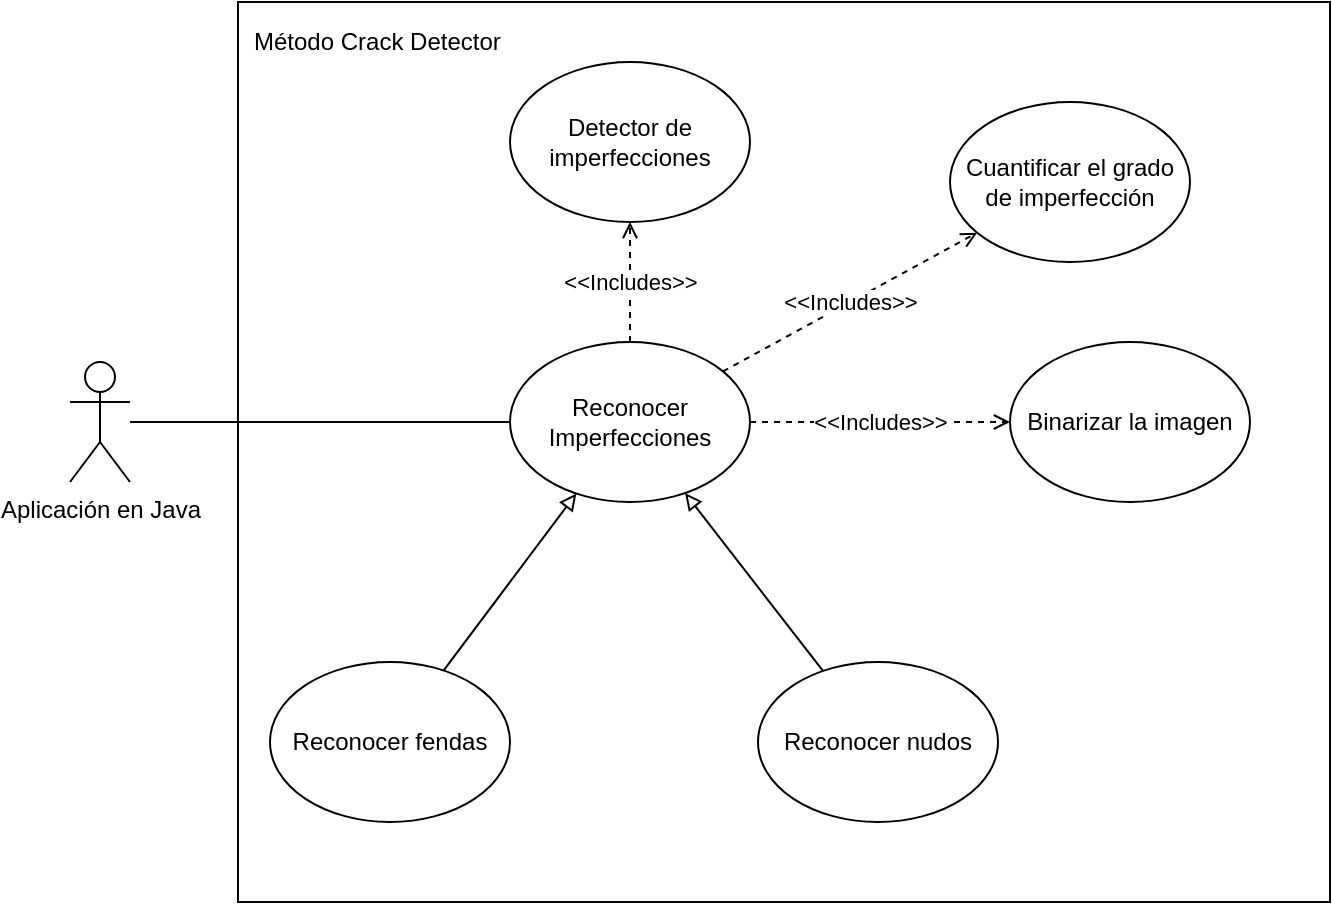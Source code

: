 <mxfile version="14.4.9" type="device"><diagram id="mjjr1FsFm_re-5PBoVNG" name="Page-1"><mxGraphModel dx="736" dy="1108" grid="1" gridSize="10" guides="1" tooltips="1" connect="1" arrows="0" fold="1" page="1" pageScale="1" pageWidth="827" pageHeight="1169" math="0" shadow="0"><root><mxCell id="0"/><mxCell id="1" parent="0"/><mxCell id="4nSze_SQ2Zff-nAvlUFZ-12" value="" style="rounded=0;whiteSpace=wrap;html=1;align=left;" parent="1" vertex="1"><mxGeometry x="154" y="30" width="546" height="450" as="geometry"/></mxCell><mxCell id="4nSze_SQ2Zff-nAvlUFZ-1" value="Aplicación en Java" style="shape=umlActor;verticalLabelPosition=bottom;verticalAlign=top;html=1;outlineConnect=0;" parent="1" vertex="1"><mxGeometry x="70" y="210" width="30" height="60" as="geometry"/></mxCell><mxCell id="4nSze_SQ2Zff-nAvlUFZ-2" value="Detector de imperfecciones" style="ellipse;whiteSpace=wrap;html=1;" parent="1" vertex="1"><mxGeometry x="290" y="60" width="120" height="80" as="geometry"/></mxCell><mxCell id="4nSze_SQ2Zff-nAvlUFZ-3" value="Binarizar la imagen" style="ellipse;whiteSpace=wrap;html=1;" parent="1" vertex="1"><mxGeometry x="540" y="200" width="120" height="80" as="geometry"/></mxCell><mxCell id="4nSze_SQ2Zff-nAvlUFZ-4" value="Cuantificar el grado de imperfección" style="ellipse;whiteSpace=wrap;html=1;" parent="1" vertex="1"><mxGeometry x="510" y="80" width="120" height="80" as="geometry"/></mxCell><mxCell id="4nSze_SQ2Zff-nAvlUFZ-5" value="Reconocer nudos" style="ellipse;whiteSpace=wrap;html=1;" parent="1" vertex="1"><mxGeometry x="414" y="360" width="120" height="80" as="geometry"/></mxCell><mxCell id="4nSze_SQ2Zff-nAvlUFZ-6" value="Reconocer fendas" style="ellipse;whiteSpace=wrap;html=1;" parent="1" vertex="1"><mxGeometry x="170" y="360" width="120" height="80" as="geometry"/></mxCell><mxCell id="4nSze_SQ2Zff-nAvlUFZ-7" value="&amp;lt;&amp;lt;Includes&amp;gt;&amp;gt;" style="endArrow=open;html=1;dashed=1;endFill=0;" parent="1" source="QeVj4Zg5-LaPRyWIU1zB-1" target="4nSze_SQ2Zff-nAvlUFZ-4" edge="1"><mxGeometry width="50" height="50" relative="1" as="geometry"><mxPoint x="380.001" y="232.842" as="sourcePoint"/><mxPoint x="516.043" y="140.0" as="targetPoint"/><Array as="points"/></mxGeometry></mxCell><mxCell id="4nSze_SQ2Zff-nAvlUFZ-9" value="" style="endArrow=block;html=1;endFill=0;" parent="1" source="4nSze_SQ2Zff-nAvlUFZ-6" target="QeVj4Zg5-LaPRyWIU1zB-1" edge="1"><mxGeometry width="50" height="50" relative="1" as="geometry"><mxPoint x="230" y="350" as="sourcePoint"/><mxPoint x="250" y="270" as="targetPoint"/></mxGeometry></mxCell><mxCell id="4nSze_SQ2Zff-nAvlUFZ-11" value="" style="endArrow=none;html=1;" parent="1" source="4nSze_SQ2Zff-nAvlUFZ-1" target="QeVj4Zg5-LaPRyWIU1zB-1" edge="1"><mxGeometry width="50" height="50" relative="1" as="geometry"><mxPoint x="450" y="470" as="sourcePoint"/><mxPoint x="120" y="130" as="targetPoint"/></mxGeometry></mxCell><mxCell id="4nSze_SQ2Zff-nAvlUFZ-13" value="Método Crack Detector" style="text;html=1;strokeColor=none;fillColor=none;align=left;verticalAlign=middle;whiteSpace=wrap;rounded=0;" parent="1" vertex="1"><mxGeometry x="160" y="40" width="196" height="20" as="geometry"/></mxCell><mxCell id="QeVj4Zg5-LaPRyWIU1zB-1" value="Reconocer Imperfecciones" style="ellipse;whiteSpace=wrap;html=1;" parent="1" vertex="1"><mxGeometry x="290" y="200" width="120" height="80" as="geometry"/></mxCell><mxCell id="QeVj4Zg5-LaPRyWIU1zB-2" value="" style="endArrow=block;html=1;endFill=0;" parent="1" source="4nSze_SQ2Zff-nAvlUFZ-5" target="QeVj4Zg5-LaPRyWIU1zB-1" edge="1"><mxGeometry width="50" height="50" relative="1" as="geometry"><mxPoint x="379.004" y="377.625" as="sourcePoint"/><mxPoint x="447.882" y="280.003" as="targetPoint"/></mxGeometry></mxCell><mxCell id="QeVj4Zg5-LaPRyWIU1zB-3" value="&amp;lt;&amp;lt;Includes&amp;gt;&amp;gt;" style="endArrow=open;html=1;dashed=1;endFill=0;" parent="1" source="QeVj4Zg5-LaPRyWIU1zB-1" target="4nSze_SQ2Zff-nAvlUFZ-3" edge="1"><mxGeometry width="50" height="50" relative="1" as="geometry"><mxPoint x="406.509" y="224.729" as="sourcePoint"/><mxPoint x="533.563" y="155.33" as="targetPoint"/><Array as="points"/></mxGeometry></mxCell><mxCell id="QeVj4Zg5-LaPRyWIU1zB-4" value="&amp;lt;&amp;lt;Includes&amp;gt;&amp;gt;" style="endArrow=open;html=1;dashed=1;endFill=0;" parent="1" source="QeVj4Zg5-LaPRyWIU1zB-1" target="4nSze_SQ2Zff-nAvlUFZ-2" edge="1"><mxGeometry width="50" height="50" relative="1" as="geometry"><mxPoint x="420" y="250" as="sourcePoint"/><mxPoint x="550" y="250" as="targetPoint"/><Array as="points"/></mxGeometry></mxCell></root></mxGraphModel></diagram></mxfile>